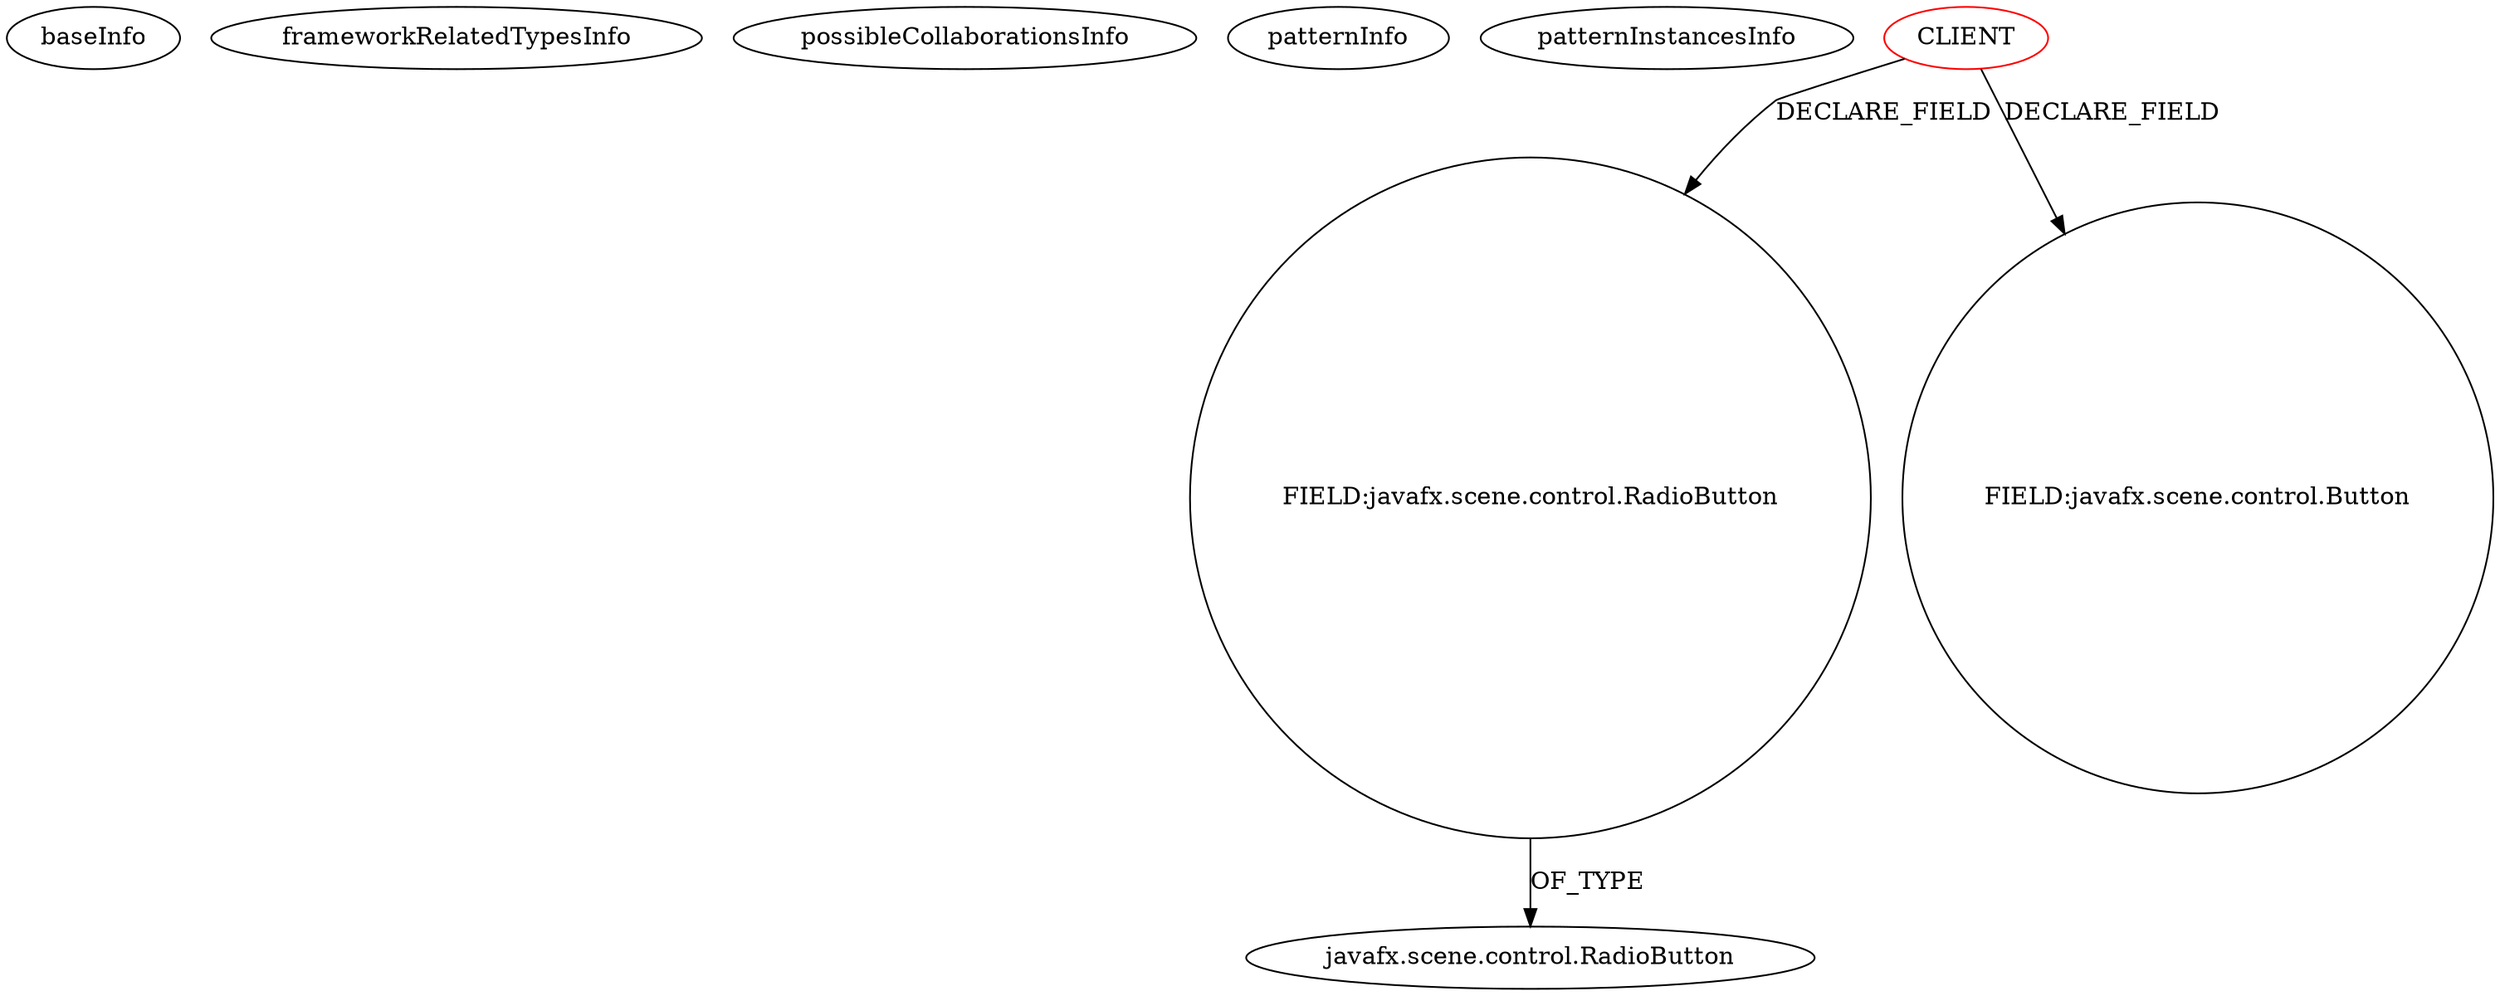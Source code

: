 digraph {
baseInfo[graphId=2149,category="pattern",isAnonymous=false,possibleRelation=false]
frameworkRelatedTypesInfo[]
possibleCollaborationsInfo[]
patternInfo[frequency=13.0,patternRootClient=0]
patternInstancesInfo[0="jasonwr-jhuep_ent_web_dev~/jasonwr-jhuep_ent_web_dev/jhuep_ent_web_dev-master/src/hw6/main/WebBuyer.java~WebBuyer~3282",1="amr390-SAT~/amr390-SAT/SAT-master/src/satcucharitas/SatMainViewController.java~SatMainViewController~1853",2="hock323-eventManager~/hock323-eventManager/EventManager-master/src/eventManager/controller/pokerTournament/PrizesController.java~PrizesController~2951",3="warpcorebreach-AAH~/warpcorebreach-AAH/AAH-master/AAH/src/aah/ApplicationFormController.java~ApplicationFormController~4737",4="ajithkp560-quizmaster~/ajithkp560-quizmaster/quizmaster-master/QuizProgram_SRC/QuizProgram/src/quizprogram/SampleController.java~SampleController~1753",5="bianconejo-CEFX~/bianconejo-CEFX/CEFX-master/src/cefx/CEPaiementAttenteController.java~CEPaiementAttenteController~2025",6="Cslice-Province~/Cslice-Province/Province-master/ProvincialMiner/src/Provincial_Miner/Gui2.java~Gui2~260",7="RomeoGolf-BC~/RomeoGolf-BC/BC-master/src/romeogolf/bc/MainController.java~MainController~1142",8="matanghuy-SPCA~/matanghuy-SPCA/SPCA-master/SPCA/src/controllers/TransController.java~TransController~3572",9="Jamakasi-JMCLauncherFX~/Jamakasi-JMCLauncherFX/JMCLauncherFX-master/src/jmclauncherfx/OptionsWindowController.java~OptionsWindowController~610",10="jesuino-crud-frameworks~/jesuino-crud-frameworks/crud-frameworks-master/crud-frameworks-client-javafx/src/main/java/org/jugvale/crudframeworks/client/presentation/CrudframeworksPresenter.java~CrudframeworksPresenter~3311",11="sandeepb-CiscoECG~/sandeepb-CiscoECG/CiscoECG-master/src/ciscoECGFrontend/MyController.java~MyController~4063",12="bianconejo-CEFX~/bianconejo-CEFX/CEFX-master/src/cefx/CECommandeController.java~CECommandeController~2084"]
9[label="javafx.scene.control.RadioButton",vertexType="FRAMEWORK_CLASS_TYPE",isFrameworkType=false]
26[label="FIELD:javafx.scene.control.RadioButton",vertexType="FIELD_DECLARATION",isFrameworkType=false,shape=circle]
0[label="CLIENT",vertexType="ROOT_CLIENT_CLASS_DECLARATION",isFrameworkType=false,color=red]
40[label="FIELD:javafx.scene.control.Button",vertexType="FIELD_DECLARATION",isFrameworkType=false,shape=circle]
0->26[label="DECLARE_FIELD"]
26->9[label="OF_TYPE"]
0->40[label="DECLARE_FIELD"]
}

